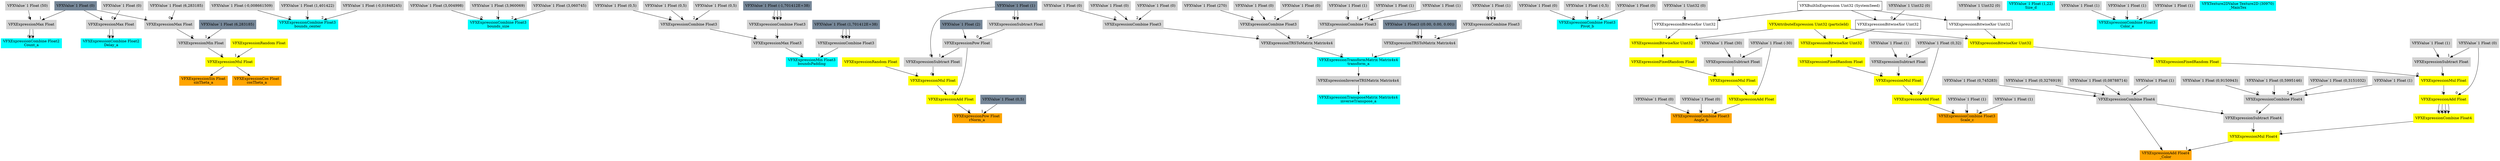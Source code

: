 digraph G {
node0 [shape="box" color="cyan" style="filled" label="VFXExpressionCombine Float2
Count_a"]
node1 [shape="box" color="lightgray" style="filled" label="VFXExpressionMax Float"]
node2 [shape="box" color="lightgray" style="filled" label="VFXValue`1 Float (50)"]
node3 [shape="box" color="lightslategray" style="filled" label="VFXValue`1 Float (0)"]
node4 [shape="box" color="cyan" style="filled" label="VFXExpressionCombine Float2
Delay_a"]
node5 [shape="box" color="lightgray" style="filled" label="VFXExpressionMax Float"]
node6 [shape="box" color="lightgray" style="filled" label="VFXValue`1 Float (0)"]
node7 [shape="box" color="cyan" style="filled" label="VFXExpressionCombine Float3
bounds_center"]
node8 [shape="box" color="lightgray" style="filled" label="VFXValue`1 Float (-0,008661509)"]
node9 [shape="box" color="lightgray" style="filled" label="VFXValue`1 Float (1,401422)"]
node10 [shape="box" color="lightgray" style="filled" label="VFXValue`1 Float (-0,01848245)"]
node11 [shape="box" color="cyan" style="filled" label="VFXExpressionCombine Float3
bounds_size"]
node12 [shape="box" color="lightgray" style="filled" label="VFXValue`1 Float (3,004998)"]
node13 [shape="box" color="lightgray" style="filled" label="VFXValue`1 Float (3,960069)"]
node14 [shape="box" color="lightgray" style="filled" label="VFXValue`1 Float (3,060745)"]
node15 [shape="box" color="cyan" style="filled" label="VFXExpressionMin Float3
boundsPadding"]
node16 [shape="box" color="lightgray" style="filled" label="VFXExpressionMax Float3"]
node17 [shape="box" color="lightgray" style="filled" label="VFXExpressionCombine Float3"]
node18 [shape="box" color="lightgray" style="filled" label="VFXValue`1 Float (0,5)"]
node19 [shape="box" color="lightgray" style="filled" label="VFXValue`1 Float (0,5)"]
node20 [shape="box" color="lightgray" style="filled" label="VFXValue`1 Float (0,5)"]
node21 [shape="box" color="lightgray" style="filled" label="VFXExpressionCombine Float3"]
node22 [shape="box" color="lightslategray" style="filled" label="VFXValue`1 Float (-1,701412E+38)"]
node23 [shape="box" color="lightgray" style="filled" label="VFXExpressionCombine Float3"]
node24 [shape="box" color="lightslategray" style="filled" label="VFXValue`1 Float (1,701412E+38)"]
node25 [shape="box" color="orange" style="filled" label="VFXExpressionPow Float
rNorm_a"]
node26 [shape="box" color="yellow" style="filled" label="VFXExpressionAdd Float"]
node27 [shape="box" color="lightgray" style="filled" label="VFXExpressionPow Float"]
node28 [shape="box" color="lightgray" style="filled" label="VFXExpressionSubtract Float"]
node29 [shape="box" color="lightslategray" style="filled" label="VFXValue`1 Float (1)"]
node30 [shape="box" color="lightslategray" style="filled" label="VFXValue`1 Float (2)"]
node31 [shape="box" color="yellow" style="filled" label="VFXExpressionMul Float"]
node32 [shape="box" color="lightgray" style="filled" label="VFXExpressionSubtract Float"]
node33 [shape="box" color="yellow" style="filled" label="VFXExpressionRandom Float"]
node34 [shape="box" color="lightslategray" style="filled" label="VFXValue`1 Float (0,5)"]
node35 [shape="box" color="orange" style="filled" label="VFXExpressionSin Float
sinTheta_a"]
node36 [shape="box" color="yellow" style="filled" label="VFXExpressionMul Float"]
node37 [shape="box" color="lightgray" style="filled" label="VFXExpressionMin Float"]
node38 [shape="box" color="lightgray" style="filled" label="VFXExpressionMax Float"]
node39 [shape="box" color="lightgray" style="filled" label="VFXValue`1 Float (6,283185)"]
node40 [shape="box" color="lightslategray" style="filled" label="VFXValue`1 Float (6,283185)"]
node41 [shape="box" color="yellow" style="filled" label="VFXExpressionRandom Float"]
node42 [shape="box" color="orange" style="filled" label="VFXExpressionCos Float
cosTheta_a"]
node43 [shape="box" color="cyan" style="filled" label="VFXExpressionTransformMatrix Matrix4x4
transform_a"]
node44 [shape="box" color="lightgray" style="filled" label="VFXExpressionTRSToMatrix Matrix4x4"]
node45 [shape="box" color="lightgray" style="filled" label="VFXExpressionCombine Float3"]
node46 [shape="box" color="lightgray" style="filled" label="VFXValue`1 Float (0)"]
node47 [shape="box" color="lightgray" style="filled" label="VFXValue`1 Float (0)"]
node48 [shape="box" color="lightgray" style="filled" label="VFXValue`1 Float (0)"]
node49 [shape="box" color="lightgray" style="filled" label="VFXExpressionCombine Float3"]
node50 [shape="box" color="lightgray" style="filled" label="VFXValue`1 Float (270)"]
node51 [shape="box" color="lightgray" style="filled" label="VFXValue`1 Float (0)"]
node52 [shape="box" color="lightgray" style="filled" label="VFXValue`1 Float (0)"]
node53 [shape="box" color="lightgray" style="filled" label="VFXExpressionCombine Float3"]
node54 [shape="box" color="lightgray" style="filled" label="VFXValue`1 Float (1)"]
node55 [shape="box" color="lightgray" style="filled" label="VFXValue`1 Float (1)"]
node56 [shape="box" color="lightgray" style="filled" label="VFXValue`1 Float (1)"]
node57 [shape="box" color="lightgray" style="filled" label="VFXExpressionTRSToMatrix Matrix4x4"]
node58 [shape="box" color="lightslategray" style="filled" label="VFXValue`1 Float3 ((0.00, 0.00, 0.00))"]
node59 [shape="box" color="lightgray" style="filled" label="VFXExpressionCombine Float3"]
node60 [shape="box" color="lightgray" style="filled" label="VFXValue`1 Float (1)"]
node61 [shape="box" color="cyan" style="filled" label="VFXExpressionTransposeMatrix Matrix4x4
inverseTranspose_a"]
node62 [shape="box" color="lightgray" style="filled" label="VFXExpressionInverseTRSMatrix Matrix4x4"]
node63 [shape="box" color="cyan" style="filled" label="VFXExpressionCombine Float3
Pivot_b"]
node64 [shape="box" color="lightgray" style="filled" label="VFXValue`1 Float (0)"]
node65 [shape="box" color="lightgray" style="filled" label="VFXValue`1 Float (-0,5)"]
node66 [shape="box" color="lightgray" style="filled" label="VFXValue`1 Float (0)"]
node67 [shape="box" color="orange" style="filled" label="VFXExpressionCombine Float3
Angle_b"]
node68 [shape="box" color="lightgray" style="filled" label="VFXValue`1 Float (0)"]
node69 [shape="box" color="lightgray" style="filled" label="VFXValue`1 Float (0)"]
node70 [shape="box" color="yellow" style="filled" label="VFXExpressionAdd Float"]
node71 [shape="box" color="lightgray" style="filled" label="VFXValue`1 Float (-30)"]
node72 [shape="box" color="yellow" style="filled" label="VFXExpressionMul Float"]
node73 [shape="box" color="yellow" style="filled" label="VFXExpressionFixedRandom Float"]
node74 [shape="box" color="yellow" style="filled" label="VFXExpressionBitwiseXor Uint32"]
node75 [shape="box" color="yellow" style="filled" label="VFXAttributeExpression Uint32 (particleId)"]
node76 [shape="box" label="VFXExpressionBitwiseXor Uint32"]
node77 [shape="box" color="lightgray" style="filled" label="VFXValue`1 Uint32 (0)"]
node78 [shape="box" label="VFXBuiltInExpression Uint32 (SystemSeed)"]
node79 [shape="box" color="lightgray" style="filled" label="VFXExpressionSubtract Float"]
node80 [shape="box" color="lightgray" style="filled" label="VFXValue`1 Float (30)"]
node81 [shape="box" color="orange" style="filled" label="VFXExpressionCombine Float3
Scale_c"]
node82 [shape="box" color="yellow" style="filled" label="VFXExpressionAdd Float"]
node83 [shape="box" color="lightgray" style="filled" label="VFXValue`1 Float (0,32)"]
node84 [shape="box" color="yellow" style="filled" label="VFXExpressionMul Float"]
node85 [shape="box" color="yellow" style="filled" label="VFXExpressionFixedRandom Float"]
node86 [shape="box" color="yellow" style="filled" label="VFXExpressionBitwiseXor Uint32"]
node87 [shape="box" label="VFXExpressionBitwiseXor Uint32"]
node88 [shape="box" color="lightgray" style="filled" label="VFXValue`1 Uint32 (0)"]
node89 [shape="box" color="lightgray" style="filled" label="VFXExpressionSubtract Float"]
node90 [shape="box" color="lightgray" style="filled" label="VFXValue`1 Float (1)"]
node91 [shape="box" color="lightgray" style="filled" label="VFXValue`1 Float (1)"]
node92 [shape="box" color="lightgray" style="filled" label="VFXValue`1 Float (1)"]
node93 [shape="box" color="cyan" style="filled" label="VFXValue`1 Float (1,22)
Size_d"]
node94 [shape="box" color="cyan" style="filled" label="VFXExpressionCombine Float3
Color_e"]
node95 [shape="box" color="lightgray" style="filled" label="VFXValue`1 Float (1)"]
node96 [shape="box" color="lightgray" style="filled" label="VFXValue`1 Float (1)"]
node97 [shape="box" color="lightgray" style="filled" label="VFXValue`1 Float (1)"]
node98 [shape="box" color="cyan" style="filled" label="VFXTexture2DValue Texture2D (30970)
_MainTex"]
node99 [shape="box" color="orange" style="filled" label="VFXExpressionAdd Float4
_Color"]
node100 [shape="box" color="lightgray" style="filled" label="VFXExpressionCombine Float4"]
node101 [shape="box" color="lightgray" style="filled" label="VFXValue`1 Float (0,745283)"]
node102 [shape="box" color="lightgray" style="filled" label="VFXValue`1 Float (0,3276919)"]
node103 [shape="box" color="lightgray" style="filled" label="VFXValue`1 Float (0,08788714)"]
node104 [shape="box" color="lightgray" style="filled" label="VFXValue`1 Float (1)"]
node105 [shape="box" color="yellow" style="filled" label="VFXExpressionMul Float4"]
node106 [shape="box" color="yellow" style="filled" label="VFXExpressionCombine Float4"]
node107 [shape="box" color="yellow" style="filled" label="VFXExpressionAdd Float"]
node108 [shape="box" color="lightgray" style="filled" label="VFXValue`1 Float (0)"]
node109 [shape="box" color="yellow" style="filled" label="VFXExpressionMul Float"]
node110 [shape="box" color="yellow" style="filled" label="VFXExpressionFixedRandom Float"]
node111 [shape="box" color="yellow" style="filled" label="VFXExpressionBitwiseXor Uint32"]
node112 [shape="box" label="VFXExpressionBitwiseXor Uint32"]
node113 [shape="box" color="lightgray" style="filled" label="VFXValue`1 Uint32 (0)"]
node114 [shape="box" color="lightgray" style="filled" label="VFXExpressionSubtract Float"]
node115 [shape="box" color="lightgray" style="filled" label="VFXValue`1 Float (1)"]
node116 [shape="box" color="lightgray" style="filled" label="VFXExpressionSubtract Float4"]
node117 [shape="box" color="lightgray" style="filled" label="VFXExpressionCombine Float4"]
node118 [shape="box" color="lightgray" style="filled" label="VFXValue`1 Float (0,9150943)"]
node119 [shape="box" color="lightgray" style="filled" label="VFXValue`1 Float (0,5995146)"]
node120 [shape="box" color="lightgray" style="filled" label="VFXValue`1 Float (0,3151032)"]
node121 [shape="box" color="lightgray" style="filled" label="VFXValue`1 Float (1)"]
node1 -> node0 [headlabel="0"]
node1 -> node0 [headlabel="1"]
node2 -> node1 [headlabel="0"]
node3 -> node1 [headlabel="1"]
node5 -> node4 [headlabel="0"]
node5 -> node4 [headlabel="1"]
node6 -> node5 [headlabel="0"]
node3 -> node5 [headlabel="1"]
node8 -> node7 [headlabel="0"]
node9 -> node7 [headlabel="1"]
node10 -> node7 [headlabel="2"]
node12 -> node11 [headlabel="0"]
node13 -> node11 [headlabel="1"]
node14 -> node11 [headlabel="2"]
node16 -> node15 [headlabel="0"]
node23 -> node15 [headlabel="1"]
node17 -> node16 [headlabel="0"]
node21 -> node16 [headlabel="1"]
node18 -> node17 [headlabel="0"]
node19 -> node17 [headlabel="1"]
node20 -> node17 [headlabel="2"]
node22 -> node21 [headlabel="0"]
node22 -> node21 [headlabel="1"]
node22 -> node21 [headlabel="2"]
node24 -> node23 [headlabel="0"]
node24 -> node23 [headlabel="1"]
node24 -> node23 [headlabel="2"]
node26 -> node25 [headlabel="0"]
node34 -> node25 [headlabel="1"]
node27 -> node26 [headlabel="0"]
node31 -> node26 [headlabel="1"]
node28 -> node27 [headlabel="0"]
node30 -> node27 [headlabel="1"]
node29 -> node28 [headlabel="0"]
node29 -> node28 [headlabel="1"]
node32 -> node31 [headlabel="0"]
node33 -> node31 [headlabel="1"]
node29 -> node32 [headlabel="0"]
node27 -> node32 [headlabel="1"]
node36 -> node35 
node37 -> node36 [headlabel="0"]
node41 -> node36 [headlabel="1"]
node38 -> node37 [headlabel="0"]
node40 -> node37 [headlabel="1"]
node39 -> node38 [headlabel="0"]
node3 -> node38 [headlabel="1"]
node36 -> node42 
node44 -> node43 [headlabel="0"]
node57 -> node43 [headlabel="1"]
node45 -> node44 [headlabel="0"]
node49 -> node44 [headlabel="1"]
node53 -> node44 [headlabel="2"]
node46 -> node45 [headlabel="0"]
node47 -> node45 [headlabel="1"]
node48 -> node45 [headlabel="2"]
node50 -> node49 [headlabel="0"]
node51 -> node49 [headlabel="1"]
node52 -> node49 [headlabel="2"]
node54 -> node53 [headlabel="0"]
node55 -> node53 [headlabel="1"]
node56 -> node53 [headlabel="2"]
node58 -> node57 [headlabel="0"]
node58 -> node57 [headlabel="1"]
node59 -> node57 [headlabel="2"]
node60 -> node59 [headlabel="0"]
node60 -> node59 [headlabel="1"]
node60 -> node59 [headlabel="2"]
node62 -> node61 
node43 -> node62 
node64 -> node63 [headlabel="0"]
node65 -> node63 [headlabel="1"]
node66 -> node63 [headlabel="2"]
node68 -> node67 [headlabel="0"]
node69 -> node67 [headlabel="1"]
node70 -> node67 [headlabel="2"]
node71 -> node70 [headlabel="0"]
node72 -> node70 [headlabel="1"]
node73 -> node72 [headlabel="0"]
node79 -> node72 [headlabel="1"]
node74 -> node73 
node75 -> node74 [headlabel="0"]
node76 -> node74 [headlabel="1"]
node77 -> node76 [headlabel="0"]
node78 -> node76 [headlabel="1"]
node80 -> node79 [headlabel="0"]
node71 -> node79 [headlabel="1"]
node82 -> node81 [headlabel="0"]
node91 -> node81 [headlabel="1"]
node92 -> node81 [headlabel="2"]
node83 -> node82 [headlabel="0"]
node84 -> node82 [headlabel="1"]
node85 -> node84 [headlabel="0"]
node89 -> node84 [headlabel="1"]
node86 -> node85 
node75 -> node86 [headlabel="0"]
node87 -> node86 [headlabel="1"]
node88 -> node87 [headlabel="0"]
node78 -> node87 [headlabel="1"]
node90 -> node89 [headlabel="0"]
node83 -> node89 [headlabel="1"]
node95 -> node94 [headlabel="0"]
node96 -> node94 [headlabel="1"]
node97 -> node94 [headlabel="2"]
node100 -> node99 [headlabel="0"]
node105 -> node99 [headlabel="1"]
node101 -> node100 [headlabel="0"]
node102 -> node100 [headlabel="1"]
node103 -> node100 [headlabel="2"]
node104 -> node100 [headlabel="3"]
node106 -> node105 [headlabel="0"]
node116 -> node105 [headlabel="1"]
node107 -> node106 [headlabel="0"]
node107 -> node106 [headlabel="1"]
node107 -> node106 [headlabel="2"]
node107 -> node106 [headlabel="3"]
node108 -> node107 [headlabel="0"]
node109 -> node107 [headlabel="1"]
node110 -> node109 [headlabel="0"]
node114 -> node109 [headlabel="1"]
node111 -> node110 
node75 -> node111 [headlabel="0"]
node112 -> node111 [headlabel="1"]
node113 -> node112 [headlabel="0"]
node78 -> node112 [headlabel="1"]
node115 -> node114 [headlabel="0"]
node108 -> node114 [headlabel="1"]
node117 -> node116 [headlabel="0"]
node100 -> node116 [headlabel="1"]
node118 -> node117 [headlabel="0"]
node119 -> node117 [headlabel="1"]
node120 -> node117 [headlabel="2"]
node121 -> node117 [headlabel="3"]
}
